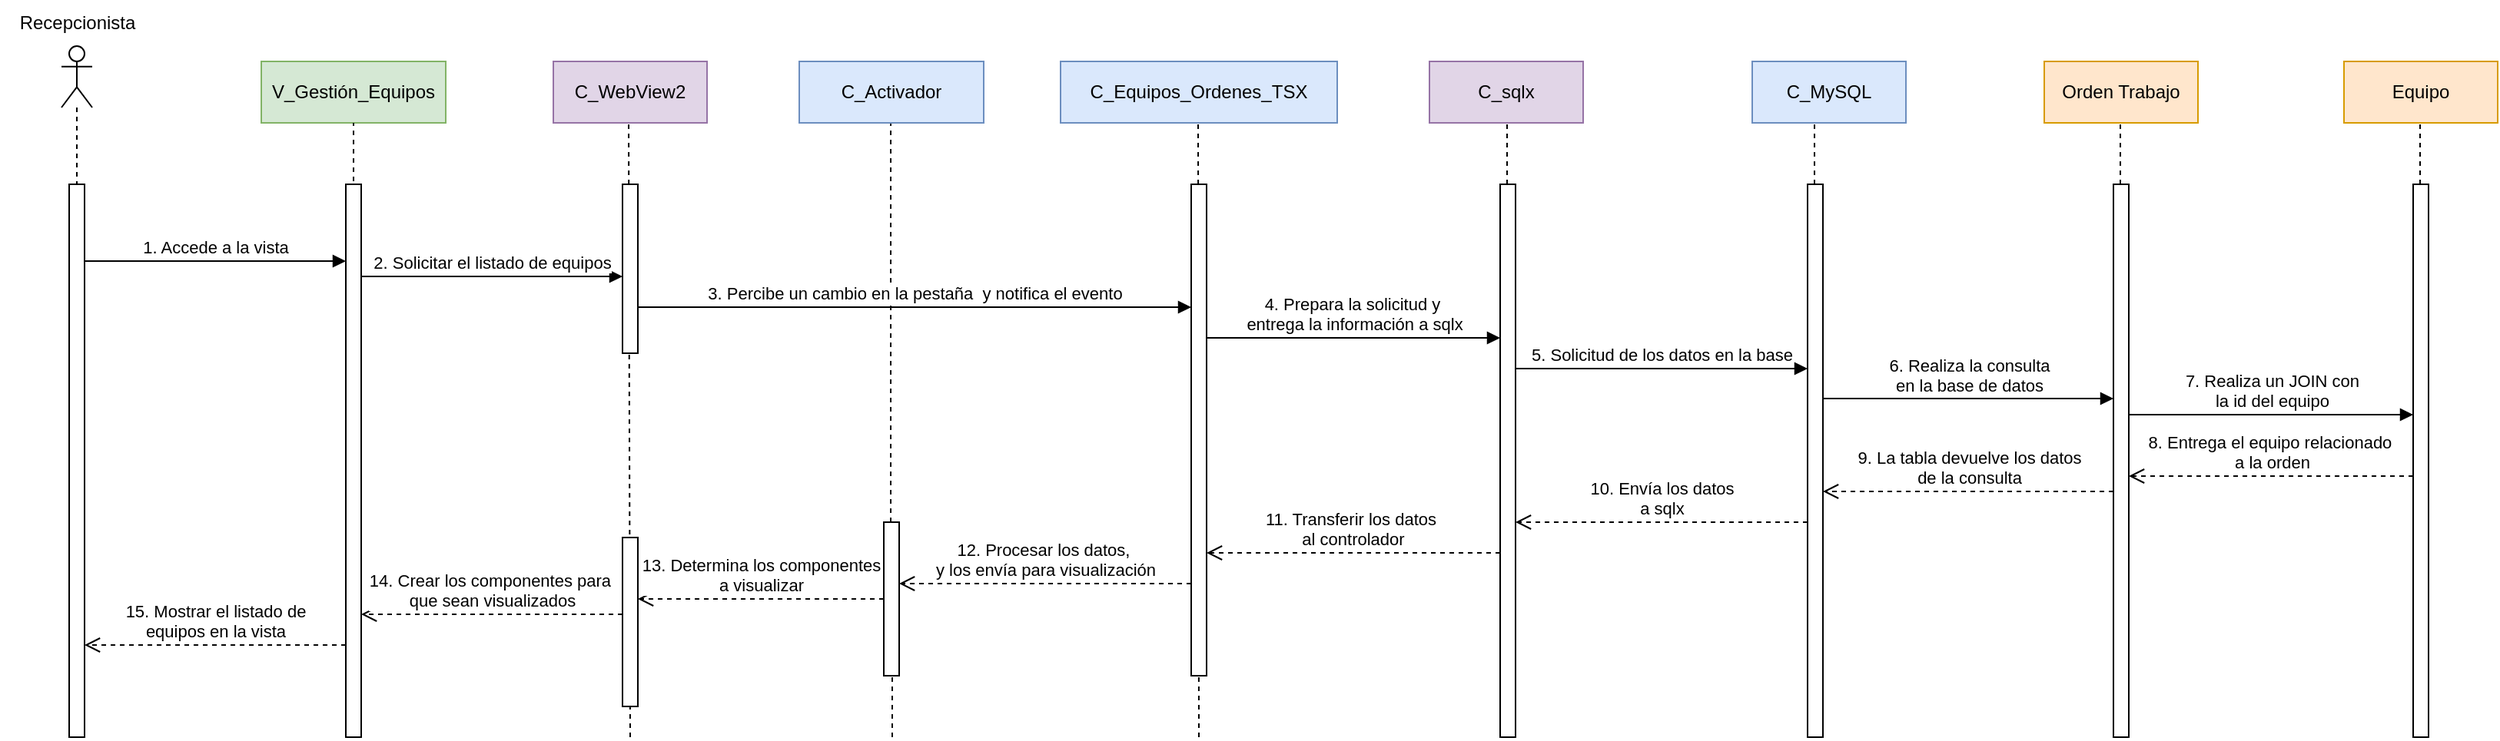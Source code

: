 <mxfile version="27.1.4">
  <diagram name="Página-1" id="iCBQNfedLyqki7dYGwiD">
    <mxGraphModel grid="1" page="0" gridSize="10" guides="1" tooltips="1" connect="1" arrows="1" fold="1" pageScale="1" pageWidth="1100" pageHeight="850" math="0" shadow="0">
      <root>
        <mxCell id="0" />
        <mxCell id="1" parent="0" />
        <mxCell id="i1umRdcrouKHEdi8sPWs-142" value="" style="endArrow=none;dashed=1;html=1;rounded=0;" edge="1" parent="1" source="i1umRdcrouKHEdi8sPWs-144">
          <mxGeometry width="50" height="50" relative="1" as="geometry">
            <mxPoint x="750.5" y="120" as="sourcePoint" />
            <mxPoint x="749.5" y="-280" as="targetPoint" />
          </mxGeometry>
        </mxCell>
        <mxCell id="i1umRdcrouKHEdi8sPWs-91" value="C_WebView2" style="rounded=0;whiteSpace=wrap;html=1;fillColor=#e1d5e7;strokeColor=#9673a6;" vertex="1" parent="1">
          <mxGeometry x="530" y="-320" width="100" height="40" as="geometry" />
        </mxCell>
        <mxCell id="i1umRdcrouKHEdi8sPWs-92" value="C_sqlx" style="rounded=0;whiteSpace=wrap;html=1;fillColor=#e1d5e7;strokeColor=#9673a6;" vertex="1" parent="1">
          <mxGeometry x="1100" y="-320" width="100" height="40" as="geometry" />
        </mxCell>
        <mxCell id="i1umRdcrouKHEdi8sPWs-93" value="C_MySQL" style="rounded=0;whiteSpace=wrap;html=1;fillColor=#dae8fc;strokeColor=#6c8ebf;" vertex="1" parent="1">
          <mxGeometry x="1310" y="-320" width="100" height="40" as="geometry" />
        </mxCell>
        <mxCell id="i1umRdcrouKHEdi8sPWs-95" value="V_Gestión_Equipos" style="rounded=0;whiteSpace=wrap;html=1;fillColor=#d5e8d4;strokeColor=#82b366;" vertex="1" parent="1">
          <mxGeometry x="340" y="-320" width="120" height="40" as="geometry" />
        </mxCell>
        <mxCell id="i1umRdcrouKHEdi8sPWs-97" value="" style="shape=umlLifeline;perimeter=lifelinePerimeter;whiteSpace=wrap;html=1;container=1;dropTarget=0;collapsible=0;recursiveResize=0;outlineConnect=0;portConstraint=eastwest;newEdgeStyle={&quot;curved&quot;:0,&quot;rounded&quot;:0};participant=umlActor;" vertex="1" parent="1">
          <mxGeometry x="210" y="-330" width="20" height="90" as="geometry" />
        </mxCell>
        <mxCell id="i1umRdcrouKHEdi8sPWs-98" value="" style="html=1;points=[[0,0,0,0,5],[0,1,0,0,-5],[1,0,0,0,5],[1,1,0,0,-5]];perimeter=orthogonalPerimeter;outlineConnect=0;targetShapes=umlLifeline;portConstraint=eastwest;newEdgeStyle={&quot;curved&quot;:0,&quot;rounded&quot;:0};" vertex="1" parent="1">
          <mxGeometry x="215" y="-240" width="10" height="360" as="geometry" />
        </mxCell>
        <mxCell id="i1umRdcrouKHEdi8sPWs-99" value="&lt;div&gt;C_Equipos_Ordenes_TSX&lt;/div&gt;" style="rounded=0;whiteSpace=wrap;html=1;fillColor=#dae8fc;strokeColor=#6c8ebf;" vertex="1" parent="1">
          <mxGeometry x="860" y="-320" width="180" height="40" as="geometry" />
        </mxCell>
        <mxCell id="i1umRdcrouKHEdi8sPWs-100" value="" style="endArrow=none;dashed=1;html=1;rounded=0;entryX=0.5;entryY=1;entryDx=0;entryDy=0;" edge="1" parent="1" target="i1umRdcrouKHEdi8sPWs-95">
          <mxGeometry width="50" height="50" relative="1" as="geometry">
            <mxPoint x="400" y="-230" as="sourcePoint" />
            <mxPoint x="399.5" y="-250" as="targetPoint" />
          </mxGeometry>
        </mxCell>
        <mxCell id="i1umRdcrouKHEdi8sPWs-101" value="Recepcionista" style="text;html=1;align=center;verticalAlign=middle;resizable=0;points=[];autosize=1;strokeColor=none;fillColor=none;" vertex="1" parent="1">
          <mxGeometry x="170" y="-360" width="100" height="30" as="geometry" />
        </mxCell>
        <mxCell id="i1umRdcrouKHEdi8sPWs-102" value="1. A&lt;span style=&quot;background-color: light-dark(#ffffff, var(--ge-dark-color, #121212)); color: light-dark(rgb(0, 0, 0), rgb(255, 255, 255));&quot;&gt;ccede a la vista&lt;/span&gt;" style="html=1;verticalAlign=bottom;endArrow=block;curved=0;rounded=0;" edge="1" parent="1" source="i1umRdcrouKHEdi8sPWs-98" target="i1umRdcrouKHEdi8sPWs-103">
          <mxGeometry width="80" relative="1" as="geometry">
            <mxPoint x="280" y="-190.5" as="sourcePoint" />
            <mxPoint x="390" y="-190" as="targetPoint" />
            <Array as="points">
              <mxPoint x="370" y="-190" />
            </Array>
            <mxPoint as="offset" />
          </mxGeometry>
        </mxCell>
        <mxCell id="i1umRdcrouKHEdi8sPWs-103" value="" style="html=1;points=[[0,0,0,0,5],[0,1,0,0,-5],[1,0,0,0,5],[1,1,0,0,-5]];perimeter=orthogonalPerimeter;outlineConnect=0;targetShapes=umlLifeline;portConstraint=eastwest;newEdgeStyle={&quot;curved&quot;:0,&quot;rounded&quot;:0};" vertex="1" parent="1">
          <mxGeometry x="395" y="-240" width="10" height="360" as="geometry" />
        </mxCell>
        <mxCell id="i1umRdcrouKHEdi8sPWs-104" value="2. Solicitar el listado de equipos" style="html=1;verticalAlign=bottom;endArrow=block;curved=0;rounded=0;" edge="1" parent="1" target="i1umRdcrouKHEdi8sPWs-105">
          <mxGeometry width="80" relative="1" as="geometry">
            <mxPoint x="405" y="-180" as="sourcePoint" />
            <mxPoint x="675" y="-180" as="targetPoint" />
          </mxGeometry>
        </mxCell>
        <mxCell id="i1umRdcrouKHEdi8sPWs-106" value="" style="endArrow=none;dashed=1;html=1;rounded=0;" edge="1" parent="1">
          <mxGeometry width="50" height="50" relative="1" as="geometry">
            <mxPoint x="580" y="120" as="sourcePoint" />
            <mxPoint x="579" y="-280" as="targetPoint" />
          </mxGeometry>
        </mxCell>
        <mxCell id="i1umRdcrouKHEdi8sPWs-105" value="" style="html=1;points=[[0,0,0,0,5],[0,1,0,0,-5],[1,0,0,0,5],[1,1,0,0,-5]];perimeter=orthogonalPerimeter;outlineConnect=0;targetShapes=umlLifeline;portConstraint=eastwest;newEdgeStyle={&quot;curved&quot;:0,&quot;rounded&quot;:0};" vertex="1" parent="1">
          <mxGeometry x="575" y="-240" width="10" height="110" as="geometry" />
        </mxCell>
        <mxCell id="i1umRdcrouKHEdi8sPWs-108" value="" style="endArrow=none;dashed=1;html=1;rounded=0;" edge="1" parent="1">
          <mxGeometry width="50" height="50" relative="1" as="geometry">
            <mxPoint x="950" y="120" as="sourcePoint" />
            <mxPoint x="949.5" y="-280" as="targetPoint" />
          </mxGeometry>
        </mxCell>
        <mxCell id="i1umRdcrouKHEdi8sPWs-107" value="" style="html=1;points=[[0,0,0,0,5],[0,1,0,0,-5],[1,0,0,0,5],[1,1,0,0,-5]];perimeter=orthogonalPerimeter;outlineConnect=0;targetShapes=umlLifeline;portConstraint=eastwest;newEdgeStyle={&quot;curved&quot;:0,&quot;rounded&quot;:0};" vertex="1" parent="1">
          <mxGeometry x="945" y="-240" width="10" height="320" as="geometry" />
        </mxCell>
        <mxCell id="i1umRdcrouKHEdi8sPWs-109" value="3. Percibe un cambio en la pestaña&amp;nbsp;&amp;nbsp;&lt;span style=&quot;background-color: light-dark(#ffffff, var(--ge-dark-color, #121212)); color: light-dark(rgb(0, 0, 0), rgb(255, 255, 255));&quot;&gt;y notifica &lt;/span&gt;&lt;span style=&quot;background-color: light-dark(#ffffff, var(--ge-dark-color, #121212)); color: light-dark(rgb(0, 0, 0), rgb(255, 255, 255));&quot;&gt;el evento&lt;/span&gt;" style="html=1;verticalAlign=bottom;endArrow=block;curved=0;rounded=0;" edge="1" parent="1" source="i1umRdcrouKHEdi8sPWs-105" target="i1umRdcrouKHEdi8sPWs-107">
          <mxGeometry width="80" relative="1" as="geometry">
            <mxPoint x="605" y="-160" as="sourcePoint" />
            <mxPoint x="755" y="-160" as="targetPoint" />
            <Array as="points">
              <mxPoint x="690" y="-160" />
            </Array>
            <mxPoint as="offset" />
          </mxGeometry>
        </mxCell>
        <mxCell id="i1umRdcrouKHEdi8sPWs-110" value="4. Prepara la solicitud y&amp;nbsp;&lt;div&gt;entrega la información a sqlx&lt;/div&gt;" style="html=1;verticalAlign=bottom;endArrow=block;curved=0;rounded=0;" edge="1" parent="1" source="i1umRdcrouKHEdi8sPWs-107" target="i1umRdcrouKHEdi8sPWs-111">
          <mxGeometry width="80" relative="1" as="geometry">
            <mxPoint x="825" y="-140" as="sourcePoint" />
            <mxPoint x="1056" y="-140" as="targetPoint" />
            <Array as="points">
              <mxPoint x="1050" y="-140" />
            </Array>
          </mxGeometry>
        </mxCell>
        <mxCell id="i1umRdcrouKHEdi8sPWs-111" value="" style="html=1;points=[[0,0,0,0,5],[0,1,0,0,-5],[1,0,0,0,5],[1,1,0,0,-5]];perimeter=orthogonalPerimeter;outlineConnect=0;targetShapes=umlLifeline;portConstraint=eastwest;newEdgeStyle={&quot;curved&quot;:0,&quot;rounded&quot;:0};" vertex="1" parent="1">
          <mxGeometry x="1146" y="-240" width="10" height="360" as="geometry" />
        </mxCell>
        <mxCell id="i1umRdcrouKHEdi8sPWs-112" value="" style="endArrow=none;dashed=1;html=1;rounded=0;" edge="1" parent="1">
          <mxGeometry width="50" height="50" relative="1" as="geometry">
            <mxPoint x="1150.5" y="-240" as="sourcePoint" />
            <mxPoint x="1150.5" y="-280" as="targetPoint" />
          </mxGeometry>
        </mxCell>
        <mxCell id="i1umRdcrouKHEdi8sPWs-113" value="5. Solicitud de los datos en la base" style="html=1;verticalAlign=bottom;endArrow=block;curved=0;rounded=0;" edge="1" parent="1">
          <mxGeometry width="80" relative="1" as="geometry">
            <mxPoint x="1156" y="-120" as="sourcePoint" />
            <mxPoint x="1346" y="-120" as="targetPoint" />
            <mxPoint as="offset" />
          </mxGeometry>
        </mxCell>
        <mxCell id="i1umRdcrouKHEdi8sPWs-114" value="" style="html=1;points=[[0,0,0,0,5],[0,1,0,0,-5],[1,0,0,0,5],[1,1,0,0,-5]];perimeter=orthogonalPerimeter;outlineConnect=0;targetShapes=umlLifeline;portConstraint=eastwest;newEdgeStyle={&quot;curved&quot;:0,&quot;rounded&quot;:0};" vertex="1" parent="1">
          <mxGeometry x="1346" y="-240" width="10" height="360" as="geometry" />
        </mxCell>
        <mxCell id="i1umRdcrouKHEdi8sPWs-115" value="" style="endArrow=none;dashed=1;html=1;rounded=0;" edge="1" parent="1">
          <mxGeometry width="50" height="50" relative="1" as="geometry">
            <mxPoint x="1350.5" y="-240" as="sourcePoint" />
            <mxPoint x="1350.5" y="-280" as="targetPoint" />
          </mxGeometry>
        </mxCell>
        <mxCell id="i1umRdcrouKHEdi8sPWs-116" value="6. Realiza la consulta&lt;div&gt;en la base de datos&lt;/div&gt;" style="html=1;verticalAlign=bottom;endArrow=block;curved=0;rounded=0;" edge="1" parent="1">
          <mxGeometry width="80" relative="1" as="geometry">
            <mxPoint x="1356" y="-100.5" as="sourcePoint" />
            <mxPoint x="1545" y="-100.5" as="targetPoint" />
            <mxPoint as="offset" />
          </mxGeometry>
        </mxCell>
        <mxCell id="i1umRdcrouKHEdi8sPWs-119" value="10. Envía los datos&lt;div&gt;a sqlx&lt;/div&gt;" style="html=1;verticalAlign=bottom;endArrow=open;dashed=1;endSize=8;curved=0;rounded=0;" edge="1" parent="1">
          <mxGeometry relative="1" as="geometry">
            <mxPoint x="1346" y="-20" as="sourcePoint" />
            <mxPoint x="1156" y="-20" as="targetPoint" />
          </mxGeometry>
        </mxCell>
        <mxCell id="i1umRdcrouKHEdi8sPWs-120" value="&lt;div&gt;11. Transferir los datos&amp;nbsp;&lt;/div&gt;&lt;div&gt;al controlador&lt;/div&gt;" style="html=1;verticalAlign=bottom;endArrow=open;dashed=1;endSize=8;curved=0;rounded=0;" edge="1" parent="1">
          <mxGeometry x="0.004" relative="1" as="geometry">
            <mxPoint x="1146" as="sourcePoint" />
            <mxPoint x="955" as="targetPoint" />
            <mxPoint as="offset" />
            <Array as="points">
              <mxPoint x="990" />
            </Array>
          </mxGeometry>
        </mxCell>
        <mxCell id="i1umRdcrouKHEdi8sPWs-121" value="9. La tabla devuelve los datos&lt;div&gt;de la consulta&lt;/div&gt;" style="html=1;verticalAlign=bottom;endArrow=open;dashed=1;endSize=8;curved=0;rounded=0;" edge="1" parent="1">
          <mxGeometry relative="1" as="geometry">
            <mxPoint x="1545" y="-40" as="sourcePoint" />
            <mxPoint x="1356" y="-40" as="targetPoint" />
          </mxGeometry>
        </mxCell>
        <mxCell id="i1umRdcrouKHEdi8sPWs-122" value="&lt;div&gt;12. Procesar los datos,&amp;nbsp;&lt;/div&gt;&lt;div&gt;y los envía para visualización&lt;/div&gt;" style="html=1;verticalAlign=bottom;endArrow=open;dashed=1;endSize=8;curved=0;rounded=0;" edge="1" parent="1" source="i1umRdcrouKHEdi8sPWs-107" target="i1umRdcrouKHEdi8sPWs-144">
          <mxGeometry x="0.002" relative="1" as="geometry">
            <mxPoint x="815" y="20" as="sourcePoint" />
            <mxPoint x="780" y="20" as="targetPoint" />
            <Array as="points">
              <mxPoint x="850" y="20" />
            </Array>
            <mxPoint as="offset" />
          </mxGeometry>
        </mxCell>
        <mxCell id="i1umRdcrouKHEdi8sPWs-123" value="14. Crear los componentes para&amp;nbsp;&lt;div&gt;que sean visualizados&lt;/div&gt;" style="html=1;verticalAlign=bottom;endArrow=open;dashed=1;endSize=8;curved=0;rounded=0;" edge="1" parent="1" source="i1umRdcrouKHEdi8sPWs-139">
          <mxGeometry relative="1" as="geometry">
            <mxPoint x="675" y="40" as="sourcePoint" />
            <mxPoint x="405" y="40" as="targetPoint" />
          </mxGeometry>
        </mxCell>
        <mxCell id="i1umRdcrouKHEdi8sPWs-124" value="15. Mostrar el listado de&lt;div&gt;equipos en la vista&lt;/div&gt;" style="html=1;verticalAlign=bottom;endArrow=open;dashed=1;endSize=8;curved=0;rounded=0;" edge="1" parent="1" target="i1umRdcrouKHEdi8sPWs-98">
          <mxGeometry relative="1" as="geometry">
            <mxPoint x="395" y="60" as="sourcePoint" />
            <mxPoint x="255" y="60" as="targetPoint" />
          </mxGeometry>
        </mxCell>
        <mxCell id="i1umRdcrouKHEdi8sPWs-140" value="" style="html=1;verticalAlign=bottom;endArrow=open;dashed=1;endSize=8;curved=0;rounded=0;" edge="1" parent="1" target="i1umRdcrouKHEdi8sPWs-139">
          <mxGeometry relative="1" as="geometry">
            <mxPoint x="575" y="40" as="sourcePoint" />
            <mxPoint x="305" y="40" as="targetPoint" />
          </mxGeometry>
        </mxCell>
        <mxCell id="i1umRdcrouKHEdi8sPWs-139" value="" style="html=1;points=[[0,0,0,0,5],[0,1,0,0,-5],[1,0,0,0,5],[1,1,0,0,-5]];perimeter=orthogonalPerimeter;outlineConnect=0;targetShapes=umlLifeline;portConstraint=eastwest;newEdgeStyle={&quot;curved&quot;:0,&quot;rounded&quot;:0};" vertex="1" parent="1">
          <mxGeometry x="575" y="-10" width="10" height="110" as="geometry" />
        </mxCell>
        <mxCell id="i1umRdcrouKHEdi8sPWs-141" value="&lt;div&gt;C_Activador&lt;/div&gt;" style="rounded=0;whiteSpace=wrap;html=1;fillColor=#dae8fc;strokeColor=#6c8ebf;" vertex="1" parent="1">
          <mxGeometry x="690" y="-320" width="120" height="40" as="geometry" />
        </mxCell>
        <mxCell id="i1umRdcrouKHEdi8sPWs-143" value="" style="endArrow=none;dashed=1;html=1;rounded=0;" edge="1" parent="1" target="i1umRdcrouKHEdi8sPWs-144">
          <mxGeometry width="50" height="50" relative="1" as="geometry">
            <mxPoint x="750.5" y="120" as="sourcePoint" />
            <mxPoint x="749.5" y="-280" as="targetPoint" />
          </mxGeometry>
        </mxCell>
        <mxCell id="i1umRdcrouKHEdi8sPWs-144" value="" style="html=1;points=[[0,0,0,0,5],[0,1,0,0,-5],[1,0,0,0,5],[1,1,0,0,-5]];perimeter=orthogonalPerimeter;outlineConnect=0;targetShapes=umlLifeline;portConstraint=eastwest;newEdgeStyle={&quot;curved&quot;:0,&quot;rounded&quot;:0};" vertex="1" parent="1">
          <mxGeometry x="745" y="-20" width="10" height="100" as="geometry" />
        </mxCell>
        <mxCell id="i1umRdcrouKHEdi8sPWs-145" value="&lt;div&gt;13. Determina los componentes&lt;/div&gt;&lt;div&gt;a visualizar&lt;/div&gt;" style="html=1;verticalAlign=bottom;endArrow=open;dashed=1;endSize=8;curved=0;rounded=0;" edge="1" parent="1" source="i1umRdcrouKHEdi8sPWs-144" target="i1umRdcrouKHEdi8sPWs-139">
          <mxGeometry relative="1" as="geometry">
            <mxPoint x="710" y="50" as="sourcePoint" />
            <mxPoint x="630" y="50" as="targetPoint" />
          </mxGeometry>
        </mxCell>
        <mxCell id="5pc_8TYFAs6tdeaiwPVu-1" value="Orden Trabajo" style="rounded=0;whiteSpace=wrap;html=1;fillColor=#ffe6cc;strokeColor=#d79b00;" vertex="1" parent="1">
          <mxGeometry x="1500" y="-320" width="100" height="40" as="geometry" />
        </mxCell>
        <mxCell id="5pc_8TYFAs6tdeaiwPVu-2" value="" style="html=1;points=[[0,0,0,0,5],[0,1,0,0,-5],[1,0,0,0,5],[1,1,0,0,-5]];perimeter=orthogonalPerimeter;outlineConnect=0;targetShapes=umlLifeline;portConstraint=eastwest;newEdgeStyle={&quot;curved&quot;:0,&quot;rounded&quot;:0};" vertex="1" parent="1">
          <mxGeometry x="1545" y="-240" width="10" height="360" as="geometry" />
        </mxCell>
        <mxCell id="5pc_8TYFAs6tdeaiwPVu-3" value="" style="endArrow=none;dashed=1;html=1;rounded=0;" edge="1" parent="1">
          <mxGeometry width="50" height="50" relative="1" as="geometry">
            <mxPoint x="1549.5" y="-240" as="sourcePoint" />
            <mxPoint x="1549.5" y="-280" as="targetPoint" />
          </mxGeometry>
        </mxCell>
        <mxCell id="5pc_8TYFAs6tdeaiwPVu-4" value="Equipo" style="rounded=0;whiteSpace=wrap;html=1;fillColor=#ffe6cc;strokeColor=#d79b00;" vertex="1" parent="1">
          <mxGeometry x="1695" y="-320" width="100" height="40" as="geometry" />
        </mxCell>
        <mxCell id="5pc_8TYFAs6tdeaiwPVu-5" value="" style="html=1;points=[[0,0,0,0,5],[0,1,0,0,-5],[1,0,0,0,5],[1,1,0,0,-5]];perimeter=orthogonalPerimeter;outlineConnect=0;targetShapes=umlLifeline;portConstraint=eastwest;newEdgeStyle={&quot;curved&quot;:0,&quot;rounded&quot;:0};" vertex="1" parent="1">
          <mxGeometry x="1740" y="-240" width="10" height="360" as="geometry" />
        </mxCell>
        <mxCell id="5pc_8TYFAs6tdeaiwPVu-6" value="" style="endArrow=none;dashed=1;html=1;rounded=0;" edge="1" parent="1">
          <mxGeometry width="50" height="50" relative="1" as="geometry">
            <mxPoint x="1744.5" y="-240" as="sourcePoint" />
            <mxPoint x="1744.5" y="-280" as="targetPoint" />
          </mxGeometry>
        </mxCell>
        <mxCell id="5pc_8TYFAs6tdeaiwPVu-7" value="&lt;div&gt;7. Realiza un JOIN con&lt;/div&gt;&lt;div&gt;la id del equipo&lt;/div&gt;" style="html=1;verticalAlign=bottom;endArrow=block;curved=0;rounded=0;" edge="1" parent="1" source="5pc_8TYFAs6tdeaiwPVu-2" target="5pc_8TYFAs6tdeaiwPVu-5">
          <mxGeometry width="80" relative="1" as="geometry">
            <mxPoint x="1560" y="-80.2" as="sourcePoint" />
            <mxPoint x="1705" y="-79.86" as="targetPoint" />
            <mxPoint as="offset" />
            <Array as="points">
              <mxPoint x="1650" y="-90" />
            </Array>
          </mxGeometry>
        </mxCell>
        <mxCell id="5pc_8TYFAs6tdeaiwPVu-8" value="&lt;div&gt;8. Entrega el equipo relacionado&amp;nbsp;&lt;/div&gt;&lt;div&gt;a la orden&lt;/div&gt;" style="html=1;verticalAlign=bottom;endArrow=open;dashed=1;endSize=8;curved=0;rounded=0;" edge="1" parent="1" source="5pc_8TYFAs6tdeaiwPVu-5" target="5pc_8TYFAs6tdeaiwPVu-2">
          <mxGeometry relative="1" as="geometry">
            <mxPoint x="1719" y="-40" as="sourcePoint" />
            <mxPoint x="1530" y="-40" as="targetPoint" />
            <Array as="points">
              <mxPoint x="1620" y="-50" />
            </Array>
          </mxGeometry>
        </mxCell>
      </root>
    </mxGraphModel>
  </diagram>
</mxfile>
